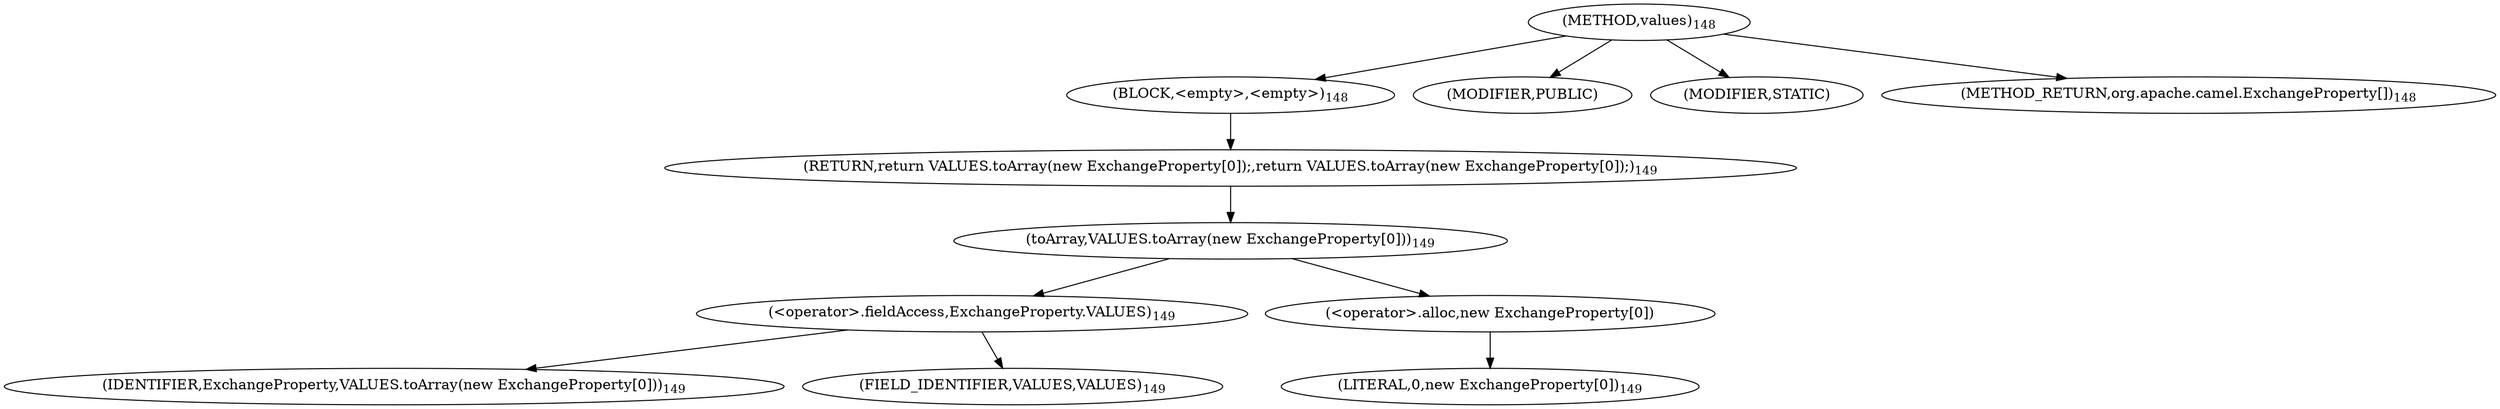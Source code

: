 digraph "values" {  
"328" [label = <(METHOD,values)<SUB>148</SUB>> ]
"329" [label = <(BLOCK,&lt;empty&gt;,&lt;empty&gt;)<SUB>148</SUB>> ]
"330" [label = <(RETURN,return VALUES.toArray(new ExchangeProperty[0]);,return VALUES.toArray(new ExchangeProperty[0]);)<SUB>149</SUB>> ]
"331" [label = <(toArray,VALUES.toArray(new ExchangeProperty[0]))<SUB>149</SUB>> ]
"332" [label = <(&lt;operator&gt;.fieldAccess,ExchangeProperty.VALUES)<SUB>149</SUB>> ]
"333" [label = <(IDENTIFIER,ExchangeProperty,VALUES.toArray(new ExchangeProperty[0]))<SUB>149</SUB>> ]
"334" [label = <(FIELD_IDENTIFIER,VALUES,VALUES)<SUB>149</SUB>> ]
"335" [label = <(&lt;operator&gt;.alloc,new ExchangeProperty[0])> ]
"336" [label = <(LITERAL,0,new ExchangeProperty[0])<SUB>149</SUB>> ]
"337" [label = <(MODIFIER,PUBLIC)> ]
"338" [label = <(MODIFIER,STATIC)> ]
"339" [label = <(METHOD_RETURN,org.apache.camel.ExchangeProperty[])<SUB>148</SUB>> ]
  "328" -> "329" 
  "328" -> "337" 
  "328" -> "338" 
  "328" -> "339" 
  "329" -> "330" 
  "330" -> "331" 
  "331" -> "332" 
  "331" -> "335" 
  "332" -> "333" 
  "332" -> "334" 
  "335" -> "336" 
}
